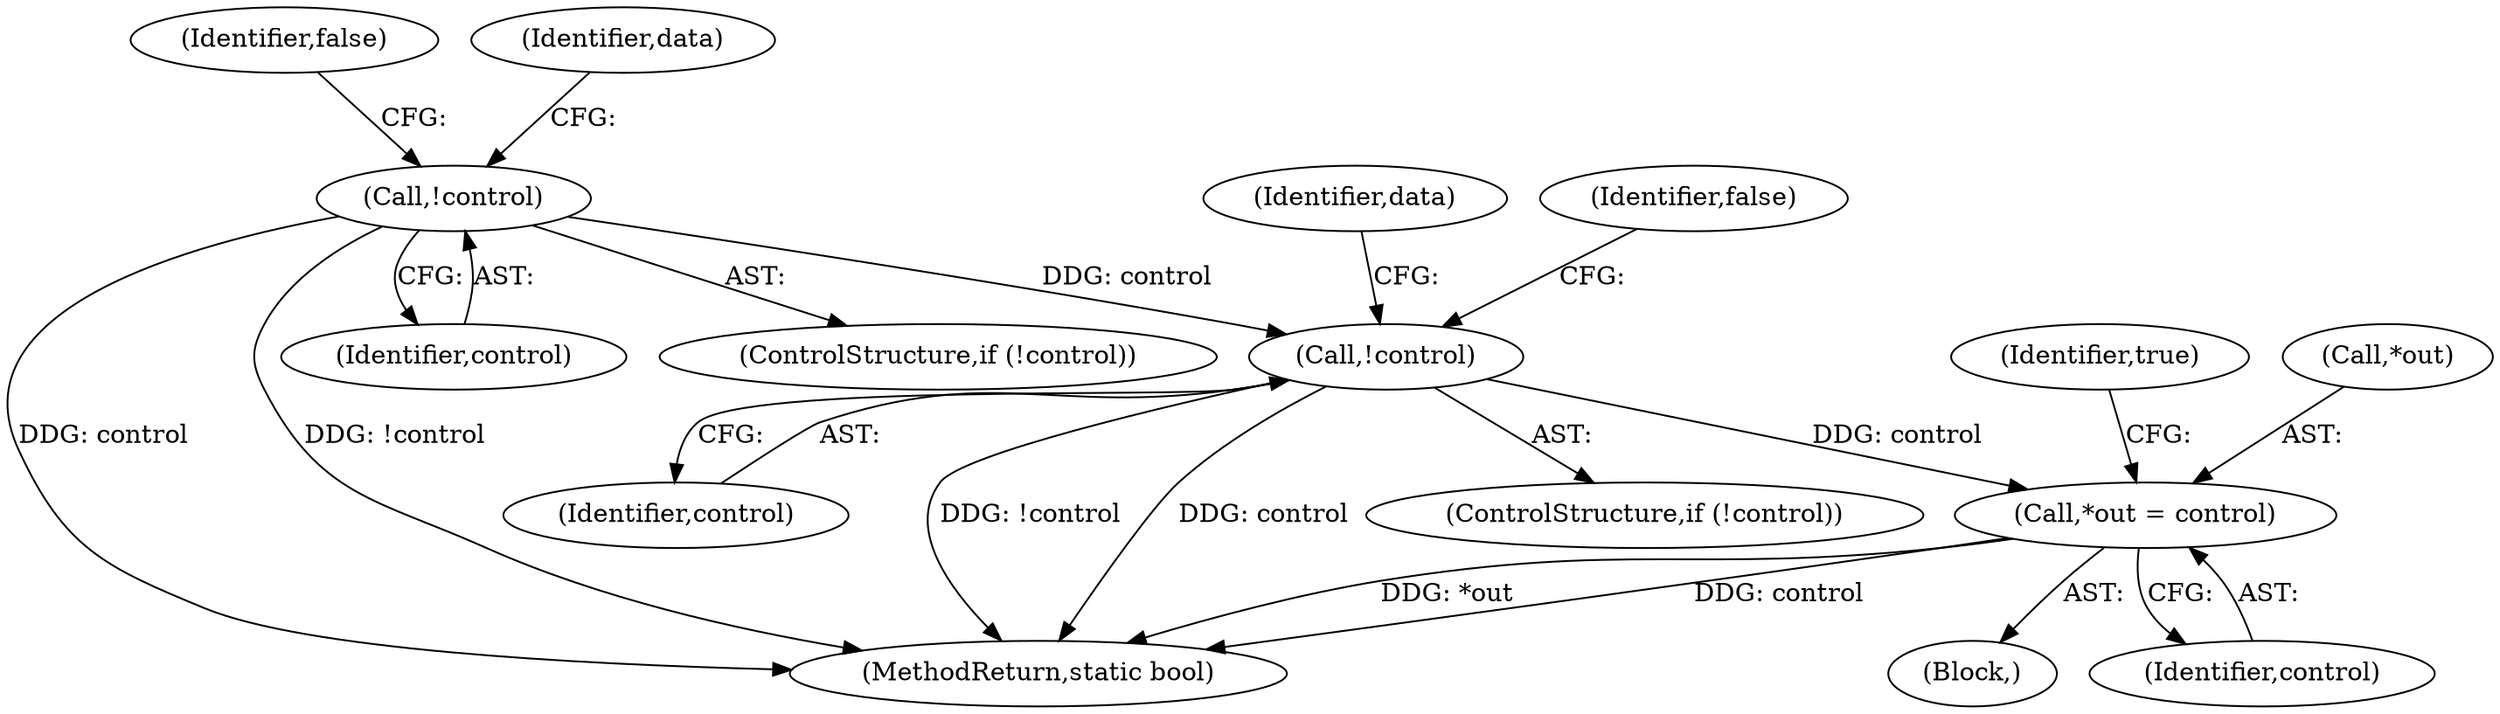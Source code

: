 digraph "0_samba_530d50a1abdcdf4d1775652d4c456c1274d83d8d_2@pointer" {
"1000277" [label="(Call,*out = control)"];
"1000144" [label="(Call,!control)"];
"1000131" [label="(Call,!control)"];
"1000152" [label="(Identifier,data)"];
"1000131" [label="(Call,!control)"];
"1000144" [label="(Call,!control)"];
"1000130" [label="(ControlStructure,if (!control))"];
"1000134" [label="(Identifier,false)"];
"1000148" [label="(Identifier,false)"];
"1000277" [label="(Call,*out = control)"];
"1000282" [label="(Identifier,true)"];
"1000283" [label="(MethodReturn,static bool)"];
"1000143" [label="(ControlStructure,if (!control))"];
"1000138" [label="(Identifier,data)"];
"1000104" [label="(Block,)"];
"1000132" [label="(Identifier,control)"];
"1000145" [label="(Identifier,control)"];
"1000280" [label="(Identifier,control)"];
"1000278" [label="(Call,*out)"];
"1000277" -> "1000104"  [label="AST: "];
"1000277" -> "1000280"  [label="CFG: "];
"1000278" -> "1000277"  [label="AST: "];
"1000280" -> "1000277"  [label="AST: "];
"1000282" -> "1000277"  [label="CFG: "];
"1000277" -> "1000283"  [label="DDG: control"];
"1000277" -> "1000283"  [label="DDG: *out"];
"1000144" -> "1000277"  [label="DDG: control"];
"1000144" -> "1000143"  [label="AST: "];
"1000144" -> "1000145"  [label="CFG: "];
"1000145" -> "1000144"  [label="AST: "];
"1000148" -> "1000144"  [label="CFG: "];
"1000152" -> "1000144"  [label="CFG: "];
"1000144" -> "1000283"  [label="DDG: !control"];
"1000144" -> "1000283"  [label="DDG: control"];
"1000131" -> "1000144"  [label="DDG: control"];
"1000131" -> "1000130"  [label="AST: "];
"1000131" -> "1000132"  [label="CFG: "];
"1000132" -> "1000131"  [label="AST: "];
"1000134" -> "1000131"  [label="CFG: "];
"1000138" -> "1000131"  [label="CFG: "];
"1000131" -> "1000283"  [label="DDG: control"];
"1000131" -> "1000283"  [label="DDG: !control"];
}
